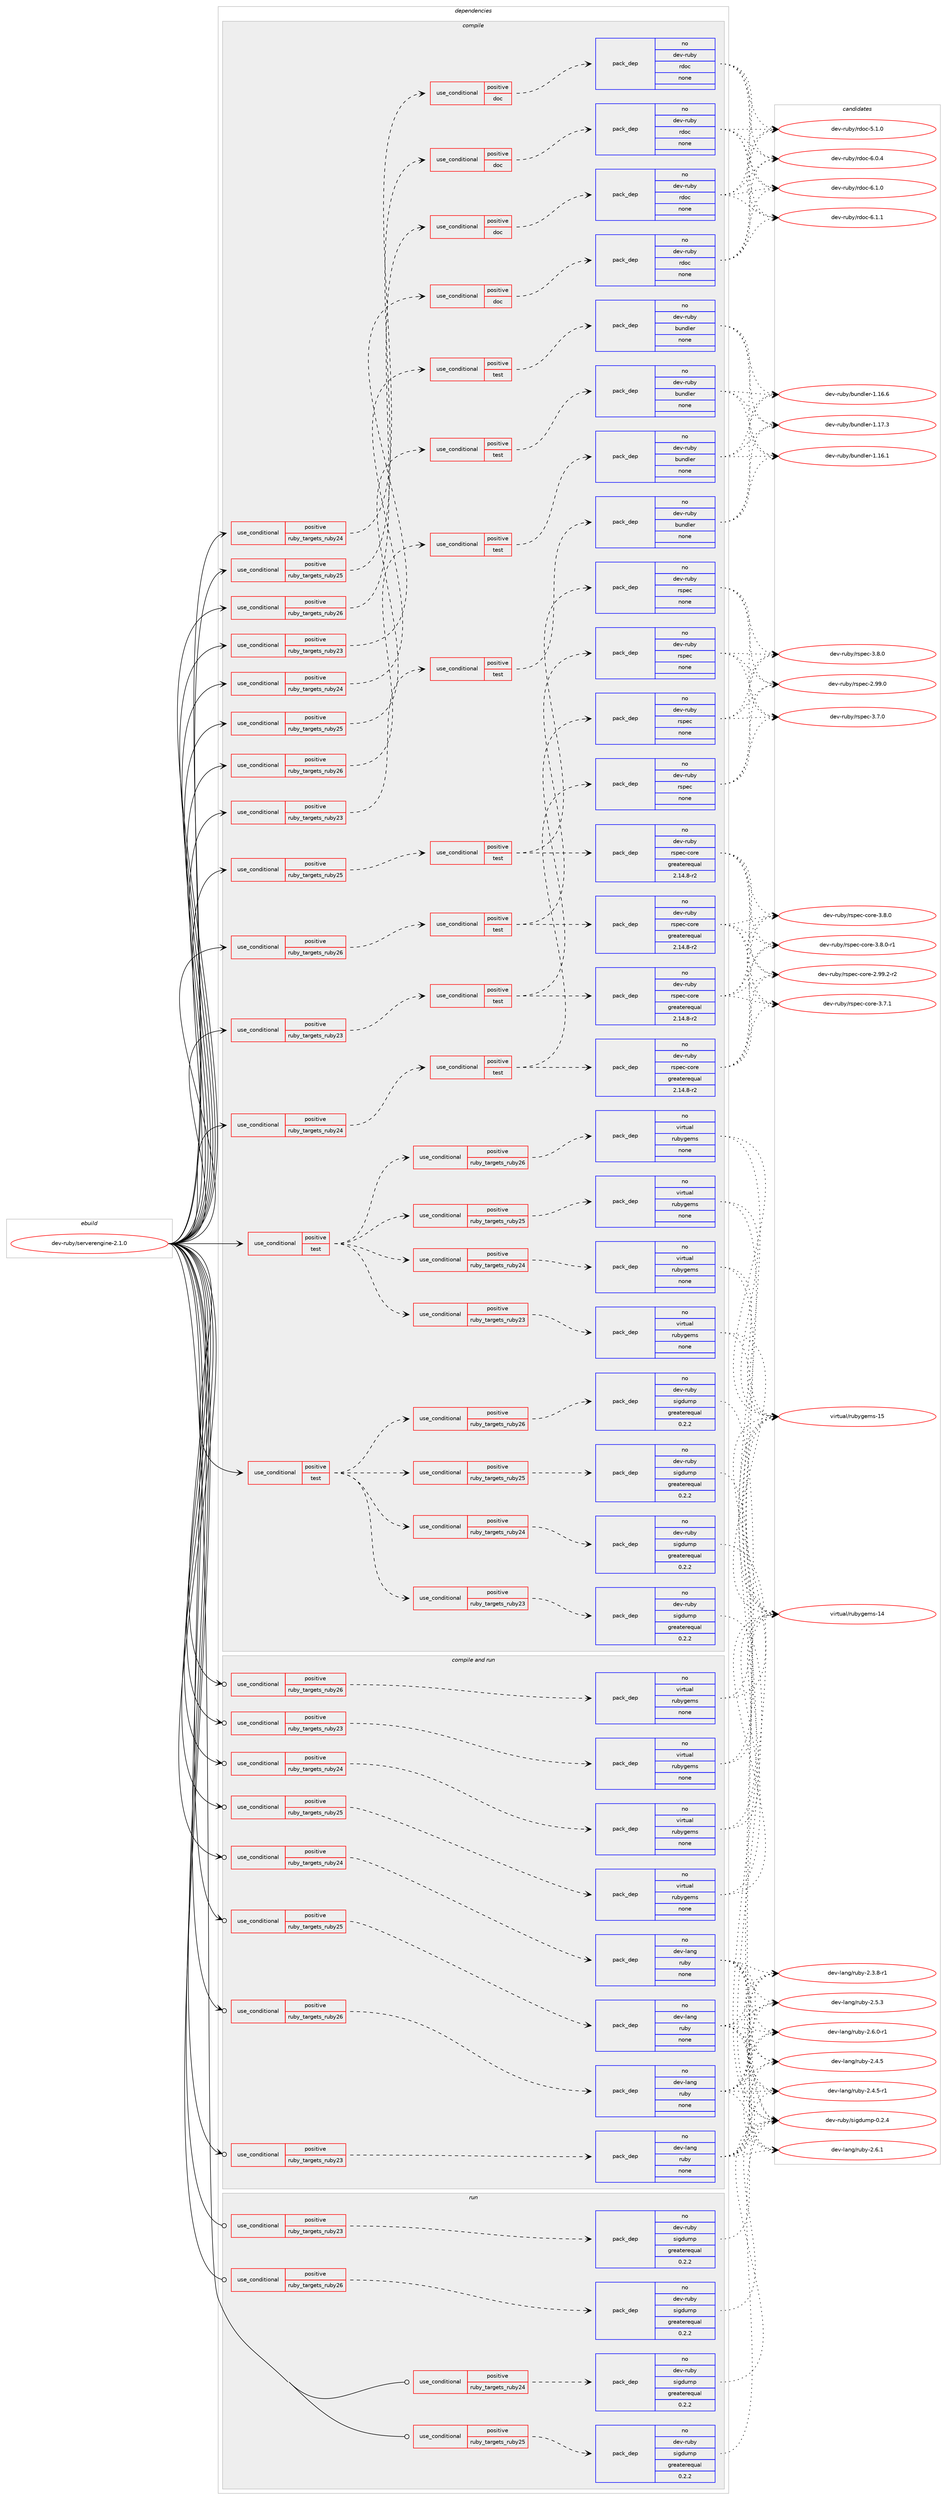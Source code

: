 digraph prolog {

# *************
# Graph options
# *************

newrank=true;
concentrate=true;
compound=true;
graph [rankdir=LR,fontname=Helvetica,fontsize=10,ranksep=1.5];#, ranksep=2.5, nodesep=0.2];
edge  [arrowhead=vee];
node  [fontname=Helvetica,fontsize=10];

# **********
# The ebuild
# **********

subgraph cluster_leftcol {
color=gray;
rank=same;
label=<<i>ebuild</i>>;
id [label="dev-ruby/serverengine-2.1.0", color=red, width=4, href="../dev-ruby/serverengine-2.1.0.svg"];
}

# ****************
# The dependencies
# ****************

subgraph cluster_midcol {
color=gray;
label=<<i>dependencies</i>>;
subgraph cluster_compile {
fillcolor="#eeeeee";
style=filled;
label=<<i>compile</i>>;
subgraph cond417701 {
dependency1528494 [label=<<TABLE BORDER="0" CELLBORDER="1" CELLSPACING="0" CELLPADDING="4"><TR><TD ROWSPAN="3" CELLPADDING="10">use_conditional</TD></TR><TR><TD>positive</TD></TR><TR><TD>ruby_targets_ruby23</TD></TR></TABLE>>, shape=none, color=red];
subgraph cond417702 {
dependency1528495 [label=<<TABLE BORDER="0" CELLBORDER="1" CELLSPACING="0" CELLPADDING="4"><TR><TD ROWSPAN="3" CELLPADDING="10">use_conditional</TD></TR><TR><TD>positive</TD></TR><TR><TD>doc</TD></TR></TABLE>>, shape=none, color=red];
subgraph pack1087287 {
dependency1528496 [label=<<TABLE BORDER="0" CELLBORDER="1" CELLSPACING="0" CELLPADDING="4" WIDTH="220"><TR><TD ROWSPAN="6" CELLPADDING="30">pack_dep</TD></TR><TR><TD WIDTH="110">no</TD></TR><TR><TD>dev-ruby</TD></TR><TR><TD>rdoc</TD></TR><TR><TD>none</TD></TR><TR><TD></TD></TR></TABLE>>, shape=none, color=blue];
}
dependency1528495:e -> dependency1528496:w [weight=20,style="dashed",arrowhead="vee"];
}
dependency1528494:e -> dependency1528495:w [weight=20,style="dashed",arrowhead="vee"];
}
id:e -> dependency1528494:w [weight=20,style="solid",arrowhead="vee"];
subgraph cond417703 {
dependency1528497 [label=<<TABLE BORDER="0" CELLBORDER="1" CELLSPACING="0" CELLPADDING="4"><TR><TD ROWSPAN="3" CELLPADDING="10">use_conditional</TD></TR><TR><TD>positive</TD></TR><TR><TD>ruby_targets_ruby23</TD></TR></TABLE>>, shape=none, color=red];
subgraph cond417704 {
dependency1528498 [label=<<TABLE BORDER="0" CELLBORDER="1" CELLSPACING="0" CELLPADDING="4"><TR><TD ROWSPAN="3" CELLPADDING="10">use_conditional</TD></TR><TR><TD>positive</TD></TR><TR><TD>test</TD></TR></TABLE>>, shape=none, color=red];
subgraph pack1087288 {
dependency1528499 [label=<<TABLE BORDER="0" CELLBORDER="1" CELLSPACING="0" CELLPADDING="4" WIDTH="220"><TR><TD ROWSPAN="6" CELLPADDING="30">pack_dep</TD></TR><TR><TD WIDTH="110">no</TD></TR><TR><TD>dev-ruby</TD></TR><TR><TD>bundler</TD></TR><TR><TD>none</TD></TR><TR><TD></TD></TR></TABLE>>, shape=none, color=blue];
}
dependency1528498:e -> dependency1528499:w [weight=20,style="dashed",arrowhead="vee"];
}
dependency1528497:e -> dependency1528498:w [weight=20,style="dashed",arrowhead="vee"];
}
id:e -> dependency1528497:w [weight=20,style="solid",arrowhead="vee"];
subgraph cond417705 {
dependency1528500 [label=<<TABLE BORDER="0" CELLBORDER="1" CELLSPACING="0" CELLPADDING="4"><TR><TD ROWSPAN="3" CELLPADDING="10">use_conditional</TD></TR><TR><TD>positive</TD></TR><TR><TD>ruby_targets_ruby23</TD></TR></TABLE>>, shape=none, color=red];
subgraph cond417706 {
dependency1528501 [label=<<TABLE BORDER="0" CELLBORDER="1" CELLSPACING="0" CELLPADDING="4"><TR><TD ROWSPAN="3" CELLPADDING="10">use_conditional</TD></TR><TR><TD>positive</TD></TR><TR><TD>test</TD></TR></TABLE>>, shape=none, color=red];
subgraph pack1087289 {
dependency1528502 [label=<<TABLE BORDER="0" CELLBORDER="1" CELLSPACING="0" CELLPADDING="4" WIDTH="220"><TR><TD ROWSPAN="6" CELLPADDING="30">pack_dep</TD></TR><TR><TD WIDTH="110">no</TD></TR><TR><TD>dev-ruby</TD></TR><TR><TD>rspec</TD></TR><TR><TD>none</TD></TR><TR><TD></TD></TR></TABLE>>, shape=none, color=blue];
}
dependency1528501:e -> dependency1528502:w [weight=20,style="dashed",arrowhead="vee"];
subgraph pack1087290 {
dependency1528503 [label=<<TABLE BORDER="0" CELLBORDER="1" CELLSPACING="0" CELLPADDING="4" WIDTH="220"><TR><TD ROWSPAN="6" CELLPADDING="30">pack_dep</TD></TR><TR><TD WIDTH="110">no</TD></TR><TR><TD>dev-ruby</TD></TR><TR><TD>rspec-core</TD></TR><TR><TD>greaterequal</TD></TR><TR><TD>2.14.8-r2</TD></TR></TABLE>>, shape=none, color=blue];
}
dependency1528501:e -> dependency1528503:w [weight=20,style="dashed",arrowhead="vee"];
}
dependency1528500:e -> dependency1528501:w [weight=20,style="dashed",arrowhead="vee"];
}
id:e -> dependency1528500:w [weight=20,style="solid",arrowhead="vee"];
subgraph cond417707 {
dependency1528504 [label=<<TABLE BORDER="0" CELLBORDER="1" CELLSPACING="0" CELLPADDING="4"><TR><TD ROWSPAN="3" CELLPADDING="10">use_conditional</TD></TR><TR><TD>positive</TD></TR><TR><TD>ruby_targets_ruby24</TD></TR></TABLE>>, shape=none, color=red];
subgraph cond417708 {
dependency1528505 [label=<<TABLE BORDER="0" CELLBORDER="1" CELLSPACING="0" CELLPADDING="4"><TR><TD ROWSPAN="3" CELLPADDING="10">use_conditional</TD></TR><TR><TD>positive</TD></TR><TR><TD>doc</TD></TR></TABLE>>, shape=none, color=red];
subgraph pack1087291 {
dependency1528506 [label=<<TABLE BORDER="0" CELLBORDER="1" CELLSPACING="0" CELLPADDING="4" WIDTH="220"><TR><TD ROWSPAN="6" CELLPADDING="30">pack_dep</TD></TR><TR><TD WIDTH="110">no</TD></TR><TR><TD>dev-ruby</TD></TR><TR><TD>rdoc</TD></TR><TR><TD>none</TD></TR><TR><TD></TD></TR></TABLE>>, shape=none, color=blue];
}
dependency1528505:e -> dependency1528506:w [weight=20,style="dashed",arrowhead="vee"];
}
dependency1528504:e -> dependency1528505:w [weight=20,style="dashed",arrowhead="vee"];
}
id:e -> dependency1528504:w [weight=20,style="solid",arrowhead="vee"];
subgraph cond417709 {
dependency1528507 [label=<<TABLE BORDER="0" CELLBORDER="1" CELLSPACING="0" CELLPADDING="4"><TR><TD ROWSPAN="3" CELLPADDING="10">use_conditional</TD></TR><TR><TD>positive</TD></TR><TR><TD>ruby_targets_ruby24</TD></TR></TABLE>>, shape=none, color=red];
subgraph cond417710 {
dependency1528508 [label=<<TABLE BORDER="0" CELLBORDER="1" CELLSPACING="0" CELLPADDING="4"><TR><TD ROWSPAN="3" CELLPADDING="10">use_conditional</TD></TR><TR><TD>positive</TD></TR><TR><TD>test</TD></TR></TABLE>>, shape=none, color=red];
subgraph pack1087292 {
dependency1528509 [label=<<TABLE BORDER="0" CELLBORDER="1" CELLSPACING="0" CELLPADDING="4" WIDTH="220"><TR><TD ROWSPAN="6" CELLPADDING="30">pack_dep</TD></TR><TR><TD WIDTH="110">no</TD></TR><TR><TD>dev-ruby</TD></TR><TR><TD>bundler</TD></TR><TR><TD>none</TD></TR><TR><TD></TD></TR></TABLE>>, shape=none, color=blue];
}
dependency1528508:e -> dependency1528509:w [weight=20,style="dashed",arrowhead="vee"];
}
dependency1528507:e -> dependency1528508:w [weight=20,style="dashed",arrowhead="vee"];
}
id:e -> dependency1528507:w [weight=20,style="solid",arrowhead="vee"];
subgraph cond417711 {
dependency1528510 [label=<<TABLE BORDER="0" CELLBORDER="1" CELLSPACING="0" CELLPADDING="4"><TR><TD ROWSPAN="3" CELLPADDING="10">use_conditional</TD></TR><TR><TD>positive</TD></TR><TR><TD>ruby_targets_ruby24</TD></TR></TABLE>>, shape=none, color=red];
subgraph cond417712 {
dependency1528511 [label=<<TABLE BORDER="0" CELLBORDER="1" CELLSPACING="0" CELLPADDING="4"><TR><TD ROWSPAN="3" CELLPADDING="10">use_conditional</TD></TR><TR><TD>positive</TD></TR><TR><TD>test</TD></TR></TABLE>>, shape=none, color=red];
subgraph pack1087293 {
dependency1528512 [label=<<TABLE BORDER="0" CELLBORDER="1" CELLSPACING="0" CELLPADDING="4" WIDTH="220"><TR><TD ROWSPAN="6" CELLPADDING="30">pack_dep</TD></TR><TR><TD WIDTH="110">no</TD></TR><TR><TD>dev-ruby</TD></TR><TR><TD>rspec</TD></TR><TR><TD>none</TD></TR><TR><TD></TD></TR></TABLE>>, shape=none, color=blue];
}
dependency1528511:e -> dependency1528512:w [weight=20,style="dashed",arrowhead="vee"];
subgraph pack1087294 {
dependency1528513 [label=<<TABLE BORDER="0" CELLBORDER="1" CELLSPACING="0" CELLPADDING="4" WIDTH="220"><TR><TD ROWSPAN="6" CELLPADDING="30">pack_dep</TD></TR><TR><TD WIDTH="110">no</TD></TR><TR><TD>dev-ruby</TD></TR><TR><TD>rspec-core</TD></TR><TR><TD>greaterequal</TD></TR><TR><TD>2.14.8-r2</TD></TR></TABLE>>, shape=none, color=blue];
}
dependency1528511:e -> dependency1528513:w [weight=20,style="dashed",arrowhead="vee"];
}
dependency1528510:e -> dependency1528511:w [weight=20,style="dashed",arrowhead="vee"];
}
id:e -> dependency1528510:w [weight=20,style="solid",arrowhead="vee"];
subgraph cond417713 {
dependency1528514 [label=<<TABLE BORDER="0" CELLBORDER="1" CELLSPACING="0" CELLPADDING="4"><TR><TD ROWSPAN="3" CELLPADDING="10">use_conditional</TD></TR><TR><TD>positive</TD></TR><TR><TD>ruby_targets_ruby25</TD></TR></TABLE>>, shape=none, color=red];
subgraph cond417714 {
dependency1528515 [label=<<TABLE BORDER="0" CELLBORDER="1" CELLSPACING="0" CELLPADDING="4"><TR><TD ROWSPAN="3" CELLPADDING="10">use_conditional</TD></TR><TR><TD>positive</TD></TR><TR><TD>doc</TD></TR></TABLE>>, shape=none, color=red];
subgraph pack1087295 {
dependency1528516 [label=<<TABLE BORDER="0" CELLBORDER="1" CELLSPACING="0" CELLPADDING="4" WIDTH="220"><TR><TD ROWSPAN="6" CELLPADDING="30">pack_dep</TD></TR><TR><TD WIDTH="110">no</TD></TR><TR><TD>dev-ruby</TD></TR><TR><TD>rdoc</TD></TR><TR><TD>none</TD></TR><TR><TD></TD></TR></TABLE>>, shape=none, color=blue];
}
dependency1528515:e -> dependency1528516:w [weight=20,style="dashed",arrowhead="vee"];
}
dependency1528514:e -> dependency1528515:w [weight=20,style="dashed",arrowhead="vee"];
}
id:e -> dependency1528514:w [weight=20,style="solid",arrowhead="vee"];
subgraph cond417715 {
dependency1528517 [label=<<TABLE BORDER="0" CELLBORDER="1" CELLSPACING="0" CELLPADDING="4"><TR><TD ROWSPAN="3" CELLPADDING="10">use_conditional</TD></TR><TR><TD>positive</TD></TR><TR><TD>ruby_targets_ruby25</TD></TR></TABLE>>, shape=none, color=red];
subgraph cond417716 {
dependency1528518 [label=<<TABLE BORDER="0" CELLBORDER="1" CELLSPACING="0" CELLPADDING="4"><TR><TD ROWSPAN="3" CELLPADDING="10">use_conditional</TD></TR><TR><TD>positive</TD></TR><TR><TD>test</TD></TR></TABLE>>, shape=none, color=red];
subgraph pack1087296 {
dependency1528519 [label=<<TABLE BORDER="0" CELLBORDER="1" CELLSPACING="0" CELLPADDING="4" WIDTH="220"><TR><TD ROWSPAN="6" CELLPADDING="30">pack_dep</TD></TR><TR><TD WIDTH="110">no</TD></TR><TR><TD>dev-ruby</TD></TR><TR><TD>bundler</TD></TR><TR><TD>none</TD></TR><TR><TD></TD></TR></TABLE>>, shape=none, color=blue];
}
dependency1528518:e -> dependency1528519:w [weight=20,style="dashed",arrowhead="vee"];
}
dependency1528517:e -> dependency1528518:w [weight=20,style="dashed",arrowhead="vee"];
}
id:e -> dependency1528517:w [weight=20,style="solid",arrowhead="vee"];
subgraph cond417717 {
dependency1528520 [label=<<TABLE BORDER="0" CELLBORDER="1" CELLSPACING="0" CELLPADDING="4"><TR><TD ROWSPAN="3" CELLPADDING="10">use_conditional</TD></TR><TR><TD>positive</TD></TR><TR><TD>ruby_targets_ruby25</TD></TR></TABLE>>, shape=none, color=red];
subgraph cond417718 {
dependency1528521 [label=<<TABLE BORDER="0" CELLBORDER="1" CELLSPACING="0" CELLPADDING="4"><TR><TD ROWSPAN="3" CELLPADDING="10">use_conditional</TD></TR><TR><TD>positive</TD></TR><TR><TD>test</TD></TR></TABLE>>, shape=none, color=red];
subgraph pack1087297 {
dependency1528522 [label=<<TABLE BORDER="0" CELLBORDER="1" CELLSPACING="0" CELLPADDING="4" WIDTH="220"><TR><TD ROWSPAN="6" CELLPADDING="30">pack_dep</TD></TR><TR><TD WIDTH="110">no</TD></TR><TR><TD>dev-ruby</TD></TR><TR><TD>rspec</TD></TR><TR><TD>none</TD></TR><TR><TD></TD></TR></TABLE>>, shape=none, color=blue];
}
dependency1528521:e -> dependency1528522:w [weight=20,style="dashed",arrowhead="vee"];
subgraph pack1087298 {
dependency1528523 [label=<<TABLE BORDER="0" CELLBORDER="1" CELLSPACING="0" CELLPADDING="4" WIDTH="220"><TR><TD ROWSPAN="6" CELLPADDING="30">pack_dep</TD></TR><TR><TD WIDTH="110">no</TD></TR><TR><TD>dev-ruby</TD></TR><TR><TD>rspec-core</TD></TR><TR><TD>greaterequal</TD></TR><TR><TD>2.14.8-r2</TD></TR></TABLE>>, shape=none, color=blue];
}
dependency1528521:e -> dependency1528523:w [weight=20,style="dashed",arrowhead="vee"];
}
dependency1528520:e -> dependency1528521:w [weight=20,style="dashed",arrowhead="vee"];
}
id:e -> dependency1528520:w [weight=20,style="solid",arrowhead="vee"];
subgraph cond417719 {
dependency1528524 [label=<<TABLE BORDER="0" CELLBORDER="1" CELLSPACING="0" CELLPADDING="4"><TR><TD ROWSPAN="3" CELLPADDING="10">use_conditional</TD></TR><TR><TD>positive</TD></TR><TR><TD>ruby_targets_ruby26</TD></TR></TABLE>>, shape=none, color=red];
subgraph cond417720 {
dependency1528525 [label=<<TABLE BORDER="0" CELLBORDER="1" CELLSPACING="0" CELLPADDING="4"><TR><TD ROWSPAN="3" CELLPADDING="10">use_conditional</TD></TR><TR><TD>positive</TD></TR><TR><TD>doc</TD></TR></TABLE>>, shape=none, color=red];
subgraph pack1087299 {
dependency1528526 [label=<<TABLE BORDER="0" CELLBORDER="1" CELLSPACING="0" CELLPADDING="4" WIDTH="220"><TR><TD ROWSPAN="6" CELLPADDING="30">pack_dep</TD></TR><TR><TD WIDTH="110">no</TD></TR><TR><TD>dev-ruby</TD></TR><TR><TD>rdoc</TD></TR><TR><TD>none</TD></TR><TR><TD></TD></TR></TABLE>>, shape=none, color=blue];
}
dependency1528525:e -> dependency1528526:w [weight=20,style="dashed",arrowhead="vee"];
}
dependency1528524:e -> dependency1528525:w [weight=20,style="dashed",arrowhead="vee"];
}
id:e -> dependency1528524:w [weight=20,style="solid",arrowhead="vee"];
subgraph cond417721 {
dependency1528527 [label=<<TABLE BORDER="0" CELLBORDER="1" CELLSPACING="0" CELLPADDING="4"><TR><TD ROWSPAN="3" CELLPADDING="10">use_conditional</TD></TR><TR><TD>positive</TD></TR><TR><TD>ruby_targets_ruby26</TD></TR></TABLE>>, shape=none, color=red];
subgraph cond417722 {
dependency1528528 [label=<<TABLE BORDER="0" CELLBORDER="1" CELLSPACING="0" CELLPADDING="4"><TR><TD ROWSPAN="3" CELLPADDING="10">use_conditional</TD></TR><TR><TD>positive</TD></TR><TR><TD>test</TD></TR></TABLE>>, shape=none, color=red];
subgraph pack1087300 {
dependency1528529 [label=<<TABLE BORDER="0" CELLBORDER="1" CELLSPACING="0" CELLPADDING="4" WIDTH="220"><TR><TD ROWSPAN="6" CELLPADDING="30">pack_dep</TD></TR><TR><TD WIDTH="110">no</TD></TR><TR><TD>dev-ruby</TD></TR><TR><TD>bundler</TD></TR><TR><TD>none</TD></TR><TR><TD></TD></TR></TABLE>>, shape=none, color=blue];
}
dependency1528528:e -> dependency1528529:w [weight=20,style="dashed",arrowhead="vee"];
}
dependency1528527:e -> dependency1528528:w [weight=20,style="dashed",arrowhead="vee"];
}
id:e -> dependency1528527:w [weight=20,style="solid",arrowhead="vee"];
subgraph cond417723 {
dependency1528530 [label=<<TABLE BORDER="0" CELLBORDER="1" CELLSPACING="0" CELLPADDING="4"><TR><TD ROWSPAN="3" CELLPADDING="10">use_conditional</TD></TR><TR><TD>positive</TD></TR><TR><TD>ruby_targets_ruby26</TD></TR></TABLE>>, shape=none, color=red];
subgraph cond417724 {
dependency1528531 [label=<<TABLE BORDER="0" CELLBORDER="1" CELLSPACING="0" CELLPADDING="4"><TR><TD ROWSPAN="3" CELLPADDING="10">use_conditional</TD></TR><TR><TD>positive</TD></TR><TR><TD>test</TD></TR></TABLE>>, shape=none, color=red];
subgraph pack1087301 {
dependency1528532 [label=<<TABLE BORDER="0" CELLBORDER="1" CELLSPACING="0" CELLPADDING="4" WIDTH="220"><TR><TD ROWSPAN="6" CELLPADDING="30">pack_dep</TD></TR><TR><TD WIDTH="110">no</TD></TR><TR><TD>dev-ruby</TD></TR><TR><TD>rspec</TD></TR><TR><TD>none</TD></TR><TR><TD></TD></TR></TABLE>>, shape=none, color=blue];
}
dependency1528531:e -> dependency1528532:w [weight=20,style="dashed",arrowhead="vee"];
subgraph pack1087302 {
dependency1528533 [label=<<TABLE BORDER="0" CELLBORDER="1" CELLSPACING="0" CELLPADDING="4" WIDTH="220"><TR><TD ROWSPAN="6" CELLPADDING="30">pack_dep</TD></TR><TR><TD WIDTH="110">no</TD></TR><TR><TD>dev-ruby</TD></TR><TR><TD>rspec-core</TD></TR><TR><TD>greaterequal</TD></TR><TR><TD>2.14.8-r2</TD></TR></TABLE>>, shape=none, color=blue];
}
dependency1528531:e -> dependency1528533:w [weight=20,style="dashed",arrowhead="vee"];
}
dependency1528530:e -> dependency1528531:w [weight=20,style="dashed",arrowhead="vee"];
}
id:e -> dependency1528530:w [weight=20,style="solid",arrowhead="vee"];
subgraph cond417725 {
dependency1528534 [label=<<TABLE BORDER="0" CELLBORDER="1" CELLSPACING="0" CELLPADDING="4"><TR><TD ROWSPAN="3" CELLPADDING="10">use_conditional</TD></TR><TR><TD>positive</TD></TR><TR><TD>test</TD></TR></TABLE>>, shape=none, color=red];
subgraph cond417726 {
dependency1528535 [label=<<TABLE BORDER="0" CELLBORDER="1" CELLSPACING="0" CELLPADDING="4"><TR><TD ROWSPAN="3" CELLPADDING="10">use_conditional</TD></TR><TR><TD>positive</TD></TR><TR><TD>ruby_targets_ruby23</TD></TR></TABLE>>, shape=none, color=red];
subgraph pack1087303 {
dependency1528536 [label=<<TABLE BORDER="0" CELLBORDER="1" CELLSPACING="0" CELLPADDING="4" WIDTH="220"><TR><TD ROWSPAN="6" CELLPADDING="30">pack_dep</TD></TR><TR><TD WIDTH="110">no</TD></TR><TR><TD>dev-ruby</TD></TR><TR><TD>sigdump</TD></TR><TR><TD>greaterequal</TD></TR><TR><TD>0.2.2</TD></TR></TABLE>>, shape=none, color=blue];
}
dependency1528535:e -> dependency1528536:w [weight=20,style="dashed",arrowhead="vee"];
}
dependency1528534:e -> dependency1528535:w [weight=20,style="dashed",arrowhead="vee"];
subgraph cond417727 {
dependency1528537 [label=<<TABLE BORDER="0" CELLBORDER="1" CELLSPACING="0" CELLPADDING="4"><TR><TD ROWSPAN="3" CELLPADDING="10">use_conditional</TD></TR><TR><TD>positive</TD></TR><TR><TD>ruby_targets_ruby24</TD></TR></TABLE>>, shape=none, color=red];
subgraph pack1087304 {
dependency1528538 [label=<<TABLE BORDER="0" CELLBORDER="1" CELLSPACING="0" CELLPADDING="4" WIDTH="220"><TR><TD ROWSPAN="6" CELLPADDING="30">pack_dep</TD></TR><TR><TD WIDTH="110">no</TD></TR><TR><TD>dev-ruby</TD></TR><TR><TD>sigdump</TD></TR><TR><TD>greaterequal</TD></TR><TR><TD>0.2.2</TD></TR></TABLE>>, shape=none, color=blue];
}
dependency1528537:e -> dependency1528538:w [weight=20,style="dashed",arrowhead="vee"];
}
dependency1528534:e -> dependency1528537:w [weight=20,style="dashed",arrowhead="vee"];
subgraph cond417728 {
dependency1528539 [label=<<TABLE BORDER="0" CELLBORDER="1" CELLSPACING="0" CELLPADDING="4"><TR><TD ROWSPAN="3" CELLPADDING="10">use_conditional</TD></TR><TR><TD>positive</TD></TR><TR><TD>ruby_targets_ruby25</TD></TR></TABLE>>, shape=none, color=red];
subgraph pack1087305 {
dependency1528540 [label=<<TABLE BORDER="0" CELLBORDER="1" CELLSPACING="0" CELLPADDING="4" WIDTH="220"><TR><TD ROWSPAN="6" CELLPADDING="30">pack_dep</TD></TR><TR><TD WIDTH="110">no</TD></TR><TR><TD>dev-ruby</TD></TR><TR><TD>sigdump</TD></TR><TR><TD>greaterequal</TD></TR><TR><TD>0.2.2</TD></TR></TABLE>>, shape=none, color=blue];
}
dependency1528539:e -> dependency1528540:w [weight=20,style="dashed",arrowhead="vee"];
}
dependency1528534:e -> dependency1528539:w [weight=20,style="dashed",arrowhead="vee"];
subgraph cond417729 {
dependency1528541 [label=<<TABLE BORDER="0" CELLBORDER="1" CELLSPACING="0" CELLPADDING="4"><TR><TD ROWSPAN="3" CELLPADDING="10">use_conditional</TD></TR><TR><TD>positive</TD></TR><TR><TD>ruby_targets_ruby26</TD></TR></TABLE>>, shape=none, color=red];
subgraph pack1087306 {
dependency1528542 [label=<<TABLE BORDER="0" CELLBORDER="1" CELLSPACING="0" CELLPADDING="4" WIDTH="220"><TR><TD ROWSPAN="6" CELLPADDING="30">pack_dep</TD></TR><TR><TD WIDTH="110">no</TD></TR><TR><TD>dev-ruby</TD></TR><TR><TD>sigdump</TD></TR><TR><TD>greaterequal</TD></TR><TR><TD>0.2.2</TD></TR></TABLE>>, shape=none, color=blue];
}
dependency1528541:e -> dependency1528542:w [weight=20,style="dashed",arrowhead="vee"];
}
dependency1528534:e -> dependency1528541:w [weight=20,style="dashed",arrowhead="vee"];
}
id:e -> dependency1528534:w [weight=20,style="solid",arrowhead="vee"];
subgraph cond417730 {
dependency1528543 [label=<<TABLE BORDER="0" CELLBORDER="1" CELLSPACING="0" CELLPADDING="4"><TR><TD ROWSPAN="3" CELLPADDING="10">use_conditional</TD></TR><TR><TD>positive</TD></TR><TR><TD>test</TD></TR></TABLE>>, shape=none, color=red];
subgraph cond417731 {
dependency1528544 [label=<<TABLE BORDER="0" CELLBORDER="1" CELLSPACING="0" CELLPADDING="4"><TR><TD ROWSPAN="3" CELLPADDING="10">use_conditional</TD></TR><TR><TD>positive</TD></TR><TR><TD>ruby_targets_ruby23</TD></TR></TABLE>>, shape=none, color=red];
subgraph pack1087307 {
dependency1528545 [label=<<TABLE BORDER="0" CELLBORDER="1" CELLSPACING="0" CELLPADDING="4" WIDTH="220"><TR><TD ROWSPAN="6" CELLPADDING="30">pack_dep</TD></TR><TR><TD WIDTH="110">no</TD></TR><TR><TD>virtual</TD></TR><TR><TD>rubygems</TD></TR><TR><TD>none</TD></TR><TR><TD></TD></TR></TABLE>>, shape=none, color=blue];
}
dependency1528544:e -> dependency1528545:w [weight=20,style="dashed",arrowhead="vee"];
}
dependency1528543:e -> dependency1528544:w [weight=20,style="dashed",arrowhead="vee"];
subgraph cond417732 {
dependency1528546 [label=<<TABLE BORDER="0" CELLBORDER="1" CELLSPACING="0" CELLPADDING="4"><TR><TD ROWSPAN="3" CELLPADDING="10">use_conditional</TD></TR><TR><TD>positive</TD></TR><TR><TD>ruby_targets_ruby24</TD></TR></TABLE>>, shape=none, color=red];
subgraph pack1087308 {
dependency1528547 [label=<<TABLE BORDER="0" CELLBORDER="1" CELLSPACING="0" CELLPADDING="4" WIDTH="220"><TR><TD ROWSPAN="6" CELLPADDING="30">pack_dep</TD></TR><TR><TD WIDTH="110">no</TD></TR><TR><TD>virtual</TD></TR><TR><TD>rubygems</TD></TR><TR><TD>none</TD></TR><TR><TD></TD></TR></TABLE>>, shape=none, color=blue];
}
dependency1528546:e -> dependency1528547:w [weight=20,style="dashed",arrowhead="vee"];
}
dependency1528543:e -> dependency1528546:w [weight=20,style="dashed",arrowhead="vee"];
subgraph cond417733 {
dependency1528548 [label=<<TABLE BORDER="0" CELLBORDER="1" CELLSPACING="0" CELLPADDING="4"><TR><TD ROWSPAN="3" CELLPADDING="10">use_conditional</TD></TR><TR><TD>positive</TD></TR><TR><TD>ruby_targets_ruby25</TD></TR></TABLE>>, shape=none, color=red];
subgraph pack1087309 {
dependency1528549 [label=<<TABLE BORDER="0" CELLBORDER="1" CELLSPACING="0" CELLPADDING="4" WIDTH="220"><TR><TD ROWSPAN="6" CELLPADDING="30">pack_dep</TD></TR><TR><TD WIDTH="110">no</TD></TR><TR><TD>virtual</TD></TR><TR><TD>rubygems</TD></TR><TR><TD>none</TD></TR><TR><TD></TD></TR></TABLE>>, shape=none, color=blue];
}
dependency1528548:e -> dependency1528549:w [weight=20,style="dashed",arrowhead="vee"];
}
dependency1528543:e -> dependency1528548:w [weight=20,style="dashed",arrowhead="vee"];
subgraph cond417734 {
dependency1528550 [label=<<TABLE BORDER="0" CELLBORDER="1" CELLSPACING="0" CELLPADDING="4"><TR><TD ROWSPAN="3" CELLPADDING="10">use_conditional</TD></TR><TR><TD>positive</TD></TR><TR><TD>ruby_targets_ruby26</TD></TR></TABLE>>, shape=none, color=red];
subgraph pack1087310 {
dependency1528551 [label=<<TABLE BORDER="0" CELLBORDER="1" CELLSPACING="0" CELLPADDING="4" WIDTH="220"><TR><TD ROWSPAN="6" CELLPADDING="30">pack_dep</TD></TR><TR><TD WIDTH="110">no</TD></TR><TR><TD>virtual</TD></TR><TR><TD>rubygems</TD></TR><TR><TD>none</TD></TR><TR><TD></TD></TR></TABLE>>, shape=none, color=blue];
}
dependency1528550:e -> dependency1528551:w [weight=20,style="dashed",arrowhead="vee"];
}
dependency1528543:e -> dependency1528550:w [weight=20,style="dashed",arrowhead="vee"];
}
id:e -> dependency1528543:w [weight=20,style="solid",arrowhead="vee"];
}
subgraph cluster_compileandrun {
fillcolor="#eeeeee";
style=filled;
label=<<i>compile and run</i>>;
subgraph cond417735 {
dependency1528552 [label=<<TABLE BORDER="0" CELLBORDER="1" CELLSPACING="0" CELLPADDING="4"><TR><TD ROWSPAN="3" CELLPADDING="10">use_conditional</TD></TR><TR><TD>positive</TD></TR><TR><TD>ruby_targets_ruby23</TD></TR></TABLE>>, shape=none, color=red];
subgraph pack1087311 {
dependency1528553 [label=<<TABLE BORDER="0" CELLBORDER="1" CELLSPACING="0" CELLPADDING="4" WIDTH="220"><TR><TD ROWSPAN="6" CELLPADDING="30">pack_dep</TD></TR><TR><TD WIDTH="110">no</TD></TR><TR><TD>dev-lang</TD></TR><TR><TD>ruby</TD></TR><TR><TD>none</TD></TR><TR><TD></TD></TR></TABLE>>, shape=none, color=blue];
}
dependency1528552:e -> dependency1528553:w [weight=20,style="dashed",arrowhead="vee"];
}
id:e -> dependency1528552:w [weight=20,style="solid",arrowhead="odotvee"];
subgraph cond417736 {
dependency1528554 [label=<<TABLE BORDER="0" CELLBORDER="1" CELLSPACING="0" CELLPADDING="4"><TR><TD ROWSPAN="3" CELLPADDING="10">use_conditional</TD></TR><TR><TD>positive</TD></TR><TR><TD>ruby_targets_ruby23</TD></TR></TABLE>>, shape=none, color=red];
subgraph pack1087312 {
dependency1528555 [label=<<TABLE BORDER="0" CELLBORDER="1" CELLSPACING="0" CELLPADDING="4" WIDTH="220"><TR><TD ROWSPAN="6" CELLPADDING="30">pack_dep</TD></TR><TR><TD WIDTH="110">no</TD></TR><TR><TD>virtual</TD></TR><TR><TD>rubygems</TD></TR><TR><TD>none</TD></TR><TR><TD></TD></TR></TABLE>>, shape=none, color=blue];
}
dependency1528554:e -> dependency1528555:w [weight=20,style="dashed",arrowhead="vee"];
}
id:e -> dependency1528554:w [weight=20,style="solid",arrowhead="odotvee"];
subgraph cond417737 {
dependency1528556 [label=<<TABLE BORDER="0" CELLBORDER="1" CELLSPACING="0" CELLPADDING="4"><TR><TD ROWSPAN="3" CELLPADDING="10">use_conditional</TD></TR><TR><TD>positive</TD></TR><TR><TD>ruby_targets_ruby24</TD></TR></TABLE>>, shape=none, color=red];
subgraph pack1087313 {
dependency1528557 [label=<<TABLE BORDER="0" CELLBORDER="1" CELLSPACING="0" CELLPADDING="4" WIDTH="220"><TR><TD ROWSPAN="6" CELLPADDING="30">pack_dep</TD></TR><TR><TD WIDTH="110">no</TD></TR><TR><TD>dev-lang</TD></TR><TR><TD>ruby</TD></TR><TR><TD>none</TD></TR><TR><TD></TD></TR></TABLE>>, shape=none, color=blue];
}
dependency1528556:e -> dependency1528557:w [weight=20,style="dashed",arrowhead="vee"];
}
id:e -> dependency1528556:w [weight=20,style="solid",arrowhead="odotvee"];
subgraph cond417738 {
dependency1528558 [label=<<TABLE BORDER="0" CELLBORDER="1" CELLSPACING="0" CELLPADDING="4"><TR><TD ROWSPAN="3" CELLPADDING="10">use_conditional</TD></TR><TR><TD>positive</TD></TR><TR><TD>ruby_targets_ruby24</TD></TR></TABLE>>, shape=none, color=red];
subgraph pack1087314 {
dependency1528559 [label=<<TABLE BORDER="0" CELLBORDER="1" CELLSPACING="0" CELLPADDING="4" WIDTH="220"><TR><TD ROWSPAN="6" CELLPADDING="30">pack_dep</TD></TR><TR><TD WIDTH="110">no</TD></TR><TR><TD>virtual</TD></TR><TR><TD>rubygems</TD></TR><TR><TD>none</TD></TR><TR><TD></TD></TR></TABLE>>, shape=none, color=blue];
}
dependency1528558:e -> dependency1528559:w [weight=20,style="dashed",arrowhead="vee"];
}
id:e -> dependency1528558:w [weight=20,style="solid",arrowhead="odotvee"];
subgraph cond417739 {
dependency1528560 [label=<<TABLE BORDER="0" CELLBORDER="1" CELLSPACING="0" CELLPADDING="4"><TR><TD ROWSPAN="3" CELLPADDING="10">use_conditional</TD></TR><TR><TD>positive</TD></TR><TR><TD>ruby_targets_ruby25</TD></TR></TABLE>>, shape=none, color=red];
subgraph pack1087315 {
dependency1528561 [label=<<TABLE BORDER="0" CELLBORDER="1" CELLSPACING="0" CELLPADDING="4" WIDTH="220"><TR><TD ROWSPAN="6" CELLPADDING="30">pack_dep</TD></TR><TR><TD WIDTH="110">no</TD></TR><TR><TD>dev-lang</TD></TR><TR><TD>ruby</TD></TR><TR><TD>none</TD></TR><TR><TD></TD></TR></TABLE>>, shape=none, color=blue];
}
dependency1528560:e -> dependency1528561:w [weight=20,style="dashed",arrowhead="vee"];
}
id:e -> dependency1528560:w [weight=20,style="solid",arrowhead="odotvee"];
subgraph cond417740 {
dependency1528562 [label=<<TABLE BORDER="0" CELLBORDER="1" CELLSPACING="0" CELLPADDING="4"><TR><TD ROWSPAN="3" CELLPADDING="10">use_conditional</TD></TR><TR><TD>positive</TD></TR><TR><TD>ruby_targets_ruby25</TD></TR></TABLE>>, shape=none, color=red];
subgraph pack1087316 {
dependency1528563 [label=<<TABLE BORDER="0" CELLBORDER="1" CELLSPACING="0" CELLPADDING="4" WIDTH="220"><TR><TD ROWSPAN="6" CELLPADDING="30">pack_dep</TD></TR><TR><TD WIDTH="110">no</TD></TR><TR><TD>virtual</TD></TR><TR><TD>rubygems</TD></TR><TR><TD>none</TD></TR><TR><TD></TD></TR></TABLE>>, shape=none, color=blue];
}
dependency1528562:e -> dependency1528563:w [weight=20,style="dashed",arrowhead="vee"];
}
id:e -> dependency1528562:w [weight=20,style="solid",arrowhead="odotvee"];
subgraph cond417741 {
dependency1528564 [label=<<TABLE BORDER="0" CELLBORDER="1" CELLSPACING="0" CELLPADDING="4"><TR><TD ROWSPAN="3" CELLPADDING="10">use_conditional</TD></TR><TR><TD>positive</TD></TR><TR><TD>ruby_targets_ruby26</TD></TR></TABLE>>, shape=none, color=red];
subgraph pack1087317 {
dependency1528565 [label=<<TABLE BORDER="0" CELLBORDER="1" CELLSPACING="0" CELLPADDING="4" WIDTH="220"><TR><TD ROWSPAN="6" CELLPADDING="30">pack_dep</TD></TR><TR><TD WIDTH="110">no</TD></TR><TR><TD>dev-lang</TD></TR><TR><TD>ruby</TD></TR><TR><TD>none</TD></TR><TR><TD></TD></TR></TABLE>>, shape=none, color=blue];
}
dependency1528564:e -> dependency1528565:w [weight=20,style="dashed",arrowhead="vee"];
}
id:e -> dependency1528564:w [weight=20,style="solid",arrowhead="odotvee"];
subgraph cond417742 {
dependency1528566 [label=<<TABLE BORDER="0" CELLBORDER="1" CELLSPACING="0" CELLPADDING="4"><TR><TD ROWSPAN="3" CELLPADDING="10">use_conditional</TD></TR><TR><TD>positive</TD></TR><TR><TD>ruby_targets_ruby26</TD></TR></TABLE>>, shape=none, color=red];
subgraph pack1087318 {
dependency1528567 [label=<<TABLE BORDER="0" CELLBORDER="1" CELLSPACING="0" CELLPADDING="4" WIDTH="220"><TR><TD ROWSPAN="6" CELLPADDING="30">pack_dep</TD></TR><TR><TD WIDTH="110">no</TD></TR><TR><TD>virtual</TD></TR><TR><TD>rubygems</TD></TR><TR><TD>none</TD></TR><TR><TD></TD></TR></TABLE>>, shape=none, color=blue];
}
dependency1528566:e -> dependency1528567:w [weight=20,style="dashed",arrowhead="vee"];
}
id:e -> dependency1528566:w [weight=20,style="solid",arrowhead="odotvee"];
}
subgraph cluster_run {
fillcolor="#eeeeee";
style=filled;
label=<<i>run</i>>;
subgraph cond417743 {
dependency1528568 [label=<<TABLE BORDER="0" CELLBORDER="1" CELLSPACING="0" CELLPADDING="4"><TR><TD ROWSPAN="3" CELLPADDING="10">use_conditional</TD></TR><TR><TD>positive</TD></TR><TR><TD>ruby_targets_ruby23</TD></TR></TABLE>>, shape=none, color=red];
subgraph pack1087319 {
dependency1528569 [label=<<TABLE BORDER="0" CELLBORDER="1" CELLSPACING="0" CELLPADDING="4" WIDTH="220"><TR><TD ROWSPAN="6" CELLPADDING="30">pack_dep</TD></TR><TR><TD WIDTH="110">no</TD></TR><TR><TD>dev-ruby</TD></TR><TR><TD>sigdump</TD></TR><TR><TD>greaterequal</TD></TR><TR><TD>0.2.2</TD></TR></TABLE>>, shape=none, color=blue];
}
dependency1528568:e -> dependency1528569:w [weight=20,style="dashed",arrowhead="vee"];
}
id:e -> dependency1528568:w [weight=20,style="solid",arrowhead="odot"];
subgraph cond417744 {
dependency1528570 [label=<<TABLE BORDER="0" CELLBORDER="1" CELLSPACING="0" CELLPADDING="4"><TR><TD ROWSPAN="3" CELLPADDING="10">use_conditional</TD></TR><TR><TD>positive</TD></TR><TR><TD>ruby_targets_ruby24</TD></TR></TABLE>>, shape=none, color=red];
subgraph pack1087320 {
dependency1528571 [label=<<TABLE BORDER="0" CELLBORDER="1" CELLSPACING="0" CELLPADDING="4" WIDTH="220"><TR><TD ROWSPAN="6" CELLPADDING="30">pack_dep</TD></TR><TR><TD WIDTH="110">no</TD></TR><TR><TD>dev-ruby</TD></TR><TR><TD>sigdump</TD></TR><TR><TD>greaterequal</TD></TR><TR><TD>0.2.2</TD></TR></TABLE>>, shape=none, color=blue];
}
dependency1528570:e -> dependency1528571:w [weight=20,style="dashed",arrowhead="vee"];
}
id:e -> dependency1528570:w [weight=20,style="solid",arrowhead="odot"];
subgraph cond417745 {
dependency1528572 [label=<<TABLE BORDER="0" CELLBORDER="1" CELLSPACING="0" CELLPADDING="4"><TR><TD ROWSPAN="3" CELLPADDING="10">use_conditional</TD></TR><TR><TD>positive</TD></TR><TR><TD>ruby_targets_ruby25</TD></TR></TABLE>>, shape=none, color=red];
subgraph pack1087321 {
dependency1528573 [label=<<TABLE BORDER="0" CELLBORDER="1" CELLSPACING="0" CELLPADDING="4" WIDTH="220"><TR><TD ROWSPAN="6" CELLPADDING="30">pack_dep</TD></TR><TR><TD WIDTH="110">no</TD></TR><TR><TD>dev-ruby</TD></TR><TR><TD>sigdump</TD></TR><TR><TD>greaterequal</TD></TR><TR><TD>0.2.2</TD></TR></TABLE>>, shape=none, color=blue];
}
dependency1528572:e -> dependency1528573:w [weight=20,style="dashed",arrowhead="vee"];
}
id:e -> dependency1528572:w [weight=20,style="solid",arrowhead="odot"];
subgraph cond417746 {
dependency1528574 [label=<<TABLE BORDER="0" CELLBORDER="1" CELLSPACING="0" CELLPADDING="4"><TR><TD ROWSPAN="3" CELLPADDING="10">use_conditional</TD></TR><TR><TD>positive</TD></TR><TR><TD>ruby_targets_ruby26</TD></TR></TABLE>>, shape=none, color=red];
subgraph pack1087322 {
dependency1528575 [label=<<TABLE BORDER="0" CELLBORDER="1" CELLSPACING="0" CELLPADDING="4" WIDTH="220"><TR><TD ROWSPAN="6" CELLPADDING="30">pack_dep</TD></TR><TR><TD WIDTH="110">no</TD></TR><TR><TD>dev-ruby</TD></TR><TR><TD>sigdump</TD></TR><TR><TD>greaterequal</TD></TR><TR><TD>0.2.2</TD></TR></TABLE>>, shape=none, color=blue];
}
dependency1528574:e -> dependency1528575:w [weight=20,style="dashed",arrowhead="vee"];
}
id:e -> dependency1528574:w [weight=20,style="solid",arrowhead="odot"];
}
}

# **************
# The candidates
# **************

subgraph cluster_choices {
rank=same;
color=gray;
label=<<i>candidates</i>>;

subgraph choice1087287 {
color=black;
nodesep=1;
choice10010111845114117981214711410011199455346494648 [label="dev-ruby/rdoc-5.1.0", color=red, width=4,href="../dev-ruby/rdoc-5.1.0.svg"];
choice10010111845114117981214711410011199455446484652 [label="dev-ruby/rdoc-6.0.4", color=red, width=4,href="../dev-ruby/rdoc-6.0.4.svg"];
choice10010111845114117981214711410011199455446494648 [label="dev-ruby/rdoc-6.1.0", color=red, width=4,href="../dev-ruby/rdoc-6.1.0.svg"];
choice10010111845114117981214711410011199455446494649 [label="dev-ruby/rdoc-6.1.1", color=red, width=4,href="../dev-ruby/rdoc-6.1.1.svg"];
dependency1528496:e -> choice10010111845114117981214711410011199455346494648:w [style=dotted,weight="100"];
dependency1528496:e -> choice10010111845114117981214711410011199455446484652:w [style=dotted,weight="100"];
dependency1528496:e -> choice10010111845114117981214711410011199455446494648:w [style=dotted,weight="100"];
dependency1528496:e -> choice10010111845114117981214711410011199455446494649:w [style=dotted,weight="100"];
}
subgraph choice1087288 {
color=black;
nodesep=1;
choice1001011184511411798121479811711010010810111445494649544649 [label="dev-ruby/bundler-1.16.1", color=red, width=4,href="../dev-ruby/bundler-1.16.1.svg"];
choice1001011184511411798121479811711010010810111445494649544654 [label="dev-ruby/bundler-1.16.6", color=red, width=4,href="../dev-ruby/bundler-1.16.6.svg"];
choice1001011184511411798121479811711010010810111445494649554651 [label="dev-ruby/bundler-1.17.3", color=red, width=4,href="../dev-ruby/bundler-1.17.3.svg"];
dependency1528499:e -> choice1001011184511411798121479811711010010810111445494649544649:w [style=dotted,weight="100"];
dependency1528499:e -> choice1001011184511411798121479811711010010810111445494649544654:w [style=dotted,weight="100"];
dependency1528499:e -> choice1001011184511411798121479811711010010810111445494649554651:w [style=dotted,weight="100"];
}
subgraph choice1087289 {
color=black;
nodesep=1;
choice1001011184511411798121471141151121019945504657574648 [label="dev-ruby/rspec-2.99.0", color=red, width=4,href="../dev-ruby/rspec-2.99.0.svg"];
choice10010111845114117981214711411511210199455146554648 [label="dev-ruby/rspec-3.7.0", color=red, width=4,href="../dev-ruby/rspec-3.7.0.svg"];
choice10010111845114117981214711411511210199455146564648 [label="dev-ruby/rspec-3.8.0", color=red, width=4,href="../dev-ruby/rspec-3.8.0.svg"];
dependency1528502:e -> choice1001011184511411798121471141151121019945504657574648:w [style=dotted,weight="100"];
dependency1528502:e -> choice10010111845114117981214711411511210199455146554648:w [style=dotted,weight="100"];
dependency1528502:e -> choice10010111845114117981214711411511210199455146564648:w [style=dotted,weight="100"];
}
subgraph choice1087290 {
color=black;
nodesep=1;
choice100101118451141179812147114115112101994599111114101455046575746504511450 [label="dev-ruby/rspec-core-2.99.2-r2", color=red, width=4,href="../dev-ruby/rspec-core-2.99.2-r2.svg"];
choice100101118451141179812147114115112101994599111114101455146554649 [label="dev-ruby/rspec-core-3.7.1", color=red, width=4,href="../dev-ruby/rspec-core-3.7.1.svg"];
choice100101118451141179812147114115112101994599111114101455146564648 [label="dev-ruby/rspec-core-3.8.0", color=red, width=4,href="../dev-ruby/rspec-core-3.8.0.svg"];
choice1001011184511411798121471141151121019945991111141014551465646484511449 [label="dev-ruby/rspec-core-3.8.0-r1", color=red, width=4,href="../dev-ruby/rspec-core-3.8.0-r1.svg"];
dependency1528503:e -> choice100101118451141179812147114115112101994599111114101455046575746504511450:w [style=dotted,weight="100"];
dependency1528503:e -> choice100101118451141179812147114115112101994599111114101455146554649:w [style=dotted,weight="100"];
dependency1528503:e -> choice100101118451141179812147114115112101994599111114101455146564648:w [style=dotted,weight="100"];
dependency1528503:e -> choice1001011184511411798121471141151121019945991111141014551465646484511449:w [style=dotted,weight="100"];
}
subgraph choice1087291 {
color=black;
nodesep=1;
choice10010111845114117981214711410011199455346494648 [label="dev-ruby/rdoc-5.1.0", color=red, width=4,href="../dev-ruby/rdoc-5.1.0.svg"];
choice10010111845114117981214711410011199455446484652 [label="dev-ruby/rdoc-6.0.4", color=red, width=4,href="../dev-ruby/rdoc-6.0.4.svg"];
choice10010111845114117981214711410011199455446494648 [label="dev-ruby/rdoc-6.1.0", color=red, width=4,href="../dev-ruby/rdoc-6.1.0.svg"];
choice10010111845114117981214711410011199455446494649 [label="dev-ruby/rdoc-6.1.1", color=red, width=4,href="../dev-ruby/rdoc-6.1.1.svg"];
dependency1528506:e -> choice10010111845114117981214711410011199455346494648:w [style=dotted,weight="100"];
dependency1528506:e -> choice10010111845114117981214711410011199455446484652:w [style=dotted,weight="100"];
dependency1528506:e -> choice10010111845114117981214711410011199455446494648:w [style=dotted,weight="100"];
dependency1528506:e -> choice10010111845114117981214711410011199455446494649:w [style=dotted,weight="100"];
}
subgraph choice1087292 {
color=black;
nodesep=1;
choice1001011184511411798121479811711010010810111445494649544649 [label="dev-ruby/bundler-1.16.1", color=red, width=4,href="../dev-ruby/bundler-1.16.1.svg"];
choice1001011184511411798121479811711010010810111445494649544654 [label="dev-ruby/bundler-1.16.6", color=red, width=4,href="../dev-ruby/bundler-1.16.6.svg"];
choice1001011184511411798121479811711010010810111445494649554651 [label="dev-ruby/bundler-1.17.3", color=red, width=4,href="../dev-ruby/bundler-1.17.3.svg"];
dependency1528509:e -> choice1001011184511411798121479811711010010810111445494649544649:w [style=dotted,weight="100"];
dependency1528509:e -> choice1001011184511411798121479811711010010810111445494649544654:w [style=dotted,weight="100"];
dependency1528509:e -> choice1001011184511411798121479811711010010810111445494649554651:w [style=dotted,weight="100"];
}
subgraph choice1087293 {
color=black;
nodesep=1;
choice1001011184511411798121471141151121019945504657574648 [label="dev-ruby/rspec-2.99.0", color=red, width=4,href="../dev-ruby/rspec-2.99.0.svg"];
choice10010111845114117981214711411511210199455146554648 [label="dev-ruby/rspec-3.7.0", color=red, width=4,href="../dev-ruby/rspec-3.7.0.svg"];
choice10010111845114117981214711411511210199455146564648 [label="dev-ruby/rspec-3.8.0", color=red, width=4,href="../dev-ruby/rspec-3.8.0.svg"];
dependency1528512:e -> choice1001011184511411798121471141151121019945504657574648:w [style=dotted,weight="100"];
dependency1528512:e -> choice10010111845114117981214711411511210199455146554648:w [style=dotted,weight="100"];
dependency1528512:e -> choice10010111845114117981214711411511210199455146564648:w [style=dotted,weight="100"];
}
subgraph choice1087294 {
color=black;
nodesep=1;
choice100101118451141179812147114115112101994599111114101455046575746504511450 [label="dev-ruby/rspec-core-2.99.2-r2", color=red, width=4,href="../dev-ruby/rspec-core-2.99.2-r2.svg"];
choice100101118451141179812147114115112101994599111114101455146554649 [label="dev-ruby/rspec-core-3.7.1", color=red, width=4,href="../dev-ruby/rspec-core-3.7.1.svg"];
choice100101118451141179812147114115112101994599111114101455146564648 [label="dev-ruby/rspec-core-3.8.0", color=red, width=4,href="../dev-ruby/rspec-core-3.8.0.svg"];
choice1001011184511411798121471141151121019945991111141014551465646484511449 [label="dev-ruby/rspec-core-3.8.0-r1", color=red, width=4,href="../dev-ruby/rspec-core-3.8.0-r1.svg"];
dependency1528513:e -> choice100101118451141179812147114115112101994599111114101455046575746504511450:w [style=dotted,weight="100"];
dependency1528513:e -> choice100101118451141179812147114115112101994599111114101455146554649:w [style=dotted,weight="100"];
dependency1528513:e -> choice100101118451141179812147114115112101994599111114101455146564648:w [style=dotted,weight="100"];
dependency1528513:e -> choice1001011184511411798121471141151121019945991111141014551465646484511449:w [style=dotted,weight="100"];
}
subgraph choice1087295 {
color=black;
nodesep=1;
choice10010111845114117981214711410011199455346494648 [label="dev-ruby/rdoc-5.1.0", color=red, width=4,href="../dev-ruby/rdoc-5.1.0.svg"];
choice10010111845114117981214711410011199455446484652 [label="dev-ruby/rdoc-6.0.4", color=red, width=4,href="../dev-ruby/rdoc-6.0.4.svg"];
choice10010111845114117981214711410011199455446494648 [label="dev-ruby/rdoc-6.1.0", color=red, width=4,href="../dev-ruby/rdoc-6.1.0.svg"];
choice10010111845114117981214711410011199455446494649 [label="dev-ruby/rdoc-6.1.1", color=red, width=4,href="../dev-ruby/rdoc-6.1.1.svg"];
dependency1528516:e -> choice10010111845114117981214711410011199455346494648:w [style=dotted,weight="100"];
dependency1528516:e -> choice10010111845114117981214711410011199455446484652:w [style=dotted,weight="100"];
dependency1528516:e -> choice10010111845114117981214711410011199455446494648:w [style=dotted,weight="100"];
dependency1528516:e -> choice10010111845114117981214711410011199455446494649:w [style=dotted,weight="100"];
}
subgraph choice1087296 {
color=black;
nodesep=1;
choice1001011184511411798121479811711010010810111445494649544649 [label="dev-ruby/bundler-1.16.1", color=red, width=4,href="../dev-ruby/bundler-1.16.1.svg"];
choice1001011184511411798121479811711010010810111445494649544654 [label="dev-ruby/bundler-1.16.6", color=red, width=4,href="../dev-ruby/bundler-1.16.6.svg"];
choice1001011184511411798121479811711010010810111445494649554651 [label="dev-ruby/bundler-1.17.3", color=red, width=4,href="../dev-ruby/bundler-1.17.3.svg"];
dependency1528519:e -> choice1001011184511411798121479811711010010810111445494649544649:w [style=dotted,weight="100"];
dependency1528519:e -> choice1001011184511411798121479811711010010810111445494649544654:w [style=dotted,weight="100"];
dependency1528519:e -> choice1001011184511411798121479811711010010810111445494649554651:w [style=dotted,weight="100"];
}
subgraph choice1087297 {
color=black;
nodesep=1;
choice1001011184511411798121471141151121019945504657574648 [label="dev-ruby/rspec-2.99.0", color=red, width=4,href="../dev-ruby/rspec-2.99.0.svg"];
choice10010111845114117981214711411511210199455146554648 [label="dev-ruby/rspec-3.7.0", color=red, width=4,href="../dev-ruby/rspec-3.7.0.svg"];
choice10010111845114117981214711411511210199455146564648 [label="dev-ruby/rspec-3.8.0", color=red, width=4,href="../dev-ruby/rspec-3.8.0.svg"];
dependency1528522:e -> choice1001011184511411798121471141151121019945504657574648:w [style=dotted,weight="100"];
dependency1528522:e -> choice10010111845114117981214711411511210199455146554648:w [style=dotted,weight="100"];
dependency1528522:e -> choice10010111845114117981214711411511210199455146564648:w [style=dotted,weight="100"];
}
subgraph choice1087298 {
color=black;
nodesep=1;
choice100101118451141179812147114115112101994599111114101455046575746504511450 [label="dev-ruby/rspec-core-2.99.2-r2", color=red, width=4,href="../dev-ruby/rspec-core-2.99.2-r2.svg"];
choice100101118451141179812147114115112101994599111114101455146554649 [label="dev-ruby/rspec-core-3.7.1", color=red, width=4,href="../dev-ruby/rspec-core-3.7.1.svg"];
choice100101118451141179812147114115112101994599111114101455146564648 [label="dev-ruby/rspec-core-3.8.0", color=red, width=4,href="../dev-ruby/rspec-core-3.8.0.svg"];
choice1001011184511411798121471141151121019945991111141014551465646484511449 [label="dev-ruby/rspec-core-3.8.0-r1", color=red, width=4,href="../dev-ruby/rspec-core-3.8.0-r1.svg"];
dependency1528523:e -> choice100101118451141179812147114115112101994599111114101455046575746504511450:w [style=dotted,weight="100"];
dependency1528523:e -> choice100101118451141179812147114115112101994599111114101455146554649:w [style=dotted,weight="100"];
dependency1528523:e -> choice100101118451141179812147114115112101994599111114101455146564648:w [style=dotted,weight="100"];
dependency1528523:e -> choice1001011184511411798121471141151121019945991111141014551465646484511449:w [style=dotted,weight="100"];
}
subgraph choice1087299 {
color=black;
nodesep=1;
choice10010111845114117981214711410011199455346494648 [label="dev-ruby/rdoc-5.1.0", color=red, width=4,href="../dev-ruby/rdoc-5.1.0.svg"];
choice10010111845114117981214711410011199455446484652 [label="dev-ruby/rdoc-6.0.4", color=red, width=4,href="../dev-ruby/rdoc-6.0.4.svg"];
choice10010111845114117981214711410011199455446494648 [label="dev-ruby/rdoc-6.1.0", color=red, width=4,href="../dev-ruby/rdoc-6.1.0.svg"];
choice10010111845114117981214711410011199455446494649 [label="dev-ruby/rdoc-6.1.1", color=red, width=4,href="../dev-ruby/rdoc-6.1.1.svg"];
dependency1528526:e -> choice10010111845114117981214711410011199455346494648:w [style=dotted,weight="100"];
dependency1528526:e -> choice10010111845114117981214711410011199455446484652:w [style=dotted,weight="100"];
dependency1528526:e -> choice10010111845114117981214711410011199455446494648:w [style=dotted,weight="100"];
dependency1528526:e -> choice10010111845114117981214711410011199455446494649:w [style=dotted,weight="100"];
}
subgraph choice1087300 {
color=black;
nodesep=1;
choice1001011184511411798121479811711010010810111445494649544649 [label="dev-ruby/bundler-1.16.1", color=red, width=4,href="../dev-ruby/bundler-1.16.1.svg"];
choice1001011184511411798121479811711010010810111445494649544654 [label="dev-ruby/bundler-1.16.6", color=red, width=4,href="../dev-ruby/bundler-1.16.6.svg"];
choice1001011184511411798121479811711010010810111445494649554651 [label="dev-ruby/bundler-1.17.3", color=red, width=4,href="../dev-ruby/bundler-1.17.3.svg"];
dependency1528529:e -> choice1001011184511411798121479811711010010810111445494649544649:w [style=dotted,weight="100"];
dependency1528529:e -> choice1001011184511411798121479811711010010810111445494649544654:w [style=dotted,weight="100"];
dependency1528529:e -> choice1001011184511411798121479811711010010810111445494649554651:w [style=dotted,weight="100"];
}
subgraph choice1087301 {
color=black;
nodesep=1;
choice1001011184511411798121471141151121019945504657574648 [label="dev-ruby/rspec-2.99.0", color=red, width=4,href="../dev-ruby/rspec-2.99.0.svg"];
choice10010111845114117981214711411511210199455146554648 [label="dev-ruby/rspec-3.7.0", color=red, width=4,href="../dev-ruby/rspec-3.7.0.svg"];
choice10010111845114117981214711411511210199455146564648 [label="dev-ruby/rspec-3.8.0", color=red, width=4,href="../dev-ruby/rspec-3.8.0.svg"];
dependency1528532:e -> choice1001011184511411798121471141151121019945504657574648:w [style=dotted,weight="100"];
dependency1528532:e -> choice10010111845114117981214711411511210199455146554648:w [style=dotted,weight="100"];
dependency1528532:e -> choice10010111845114117981214711411511210199455146564648:w [style=dotted,weight="100"];
}
subgraph choice1087302 {
color=black;
nodesep=1;
choice100101118451141179812147114115112101994599111114101455046575746504511450 [label="dev-ruby/rspec-core-2.99.2-r2", color=red, width=4,href="../dev-ruby/rspec-core-2.99.2-r2.svg"];
choice100101118451141179812147114115112101994599111114101455146554649 [label="dev-ruby/rspec-core-3.7.1", color=red, width=4,href="../dev-ruby/rspec-core-3.7.1.svg"];
choice100101118451141179812147114115112101994599111114101455146564648 [label="dev-ruby/rspec-core-3.8.0", color=red, width=4,href="../dev-ruby/rspec-core-3.8.0.svg"];
choice1001011184511411798121471141151121019945991111141014551465646484511449 [label="dev-ruby/rspec-core-3.8.0-r1", color=red, width=4,href="../dev-ruby/rspec-core-3.8.0-r1.svg"];
dependency1528533:e -> choice100101118451141179812147114115112101994599111114101455046575746504511450:w [style=dotted,weight="100"];
dependency1528533:e -> choice100101118451141179812147114115112101994599111114101455146554649:w [style=dotted,weight="100"];
dependency1528533:e -> choice100101118451141179812147114115112101994599111114101455146564648:w [style=dotted,weight="100"];
dependency1528533:e -> choice1001011184511411798121471141151121019945991111141014551465646484511449:w [style=dotted,weight="100"];
}
subgraph choice1087303 {
color=black;
nodesep=1;
choice100101118451141179812147115105103100117109112454846504652 [label="dev-ruby/sigdump-0.2.4", color=red, width=4,href="../dev-ruby/sigdump-0.2.4.svg"];
dependency1528536:e -> choice100101118451141179812147115105103100117109112454846504652:w [style=dotted,weight="100"];
}
subgraph choice1087304 {
color=black;
nodesep=1;
choice100101118451141179812147115105103100117109112454846504652 [label="dev-ruby/sigdump-0.2.4", color=red, width=4,href="../dev-ruby/sigdump-0.2.4.svg"];
dependency1528538:e -> choice100101118451141179812147115105103100117109112454846504652:w [style=dotted,weight="100"];
}
subgraph choice1087305 {
color=black;
nodesep=1;
choice100101118451141179812147115105103100117109112454846504652 [label="dev-ruby/sigdump-0.2.4", color=red, width=4,href="../dev-ruby/sigdump-0.2.4.svg"];
dependency1528540:e -> choice100101118451141179812147115105103100117109112454846504652:w [style=dotted,weight="100"];
}
subgraph choice1087306 {
color=black;
nodesep=1;
choice100101118451141179812147115105103100117109112454846504652 [label="dev-ruby/sigdump-0.2.4", color=red, width=4,href="../dev-ruby/sigdump-0.2.4.svg"];
dependency1528542:e -> choice100101118451141179812147115105103100117109112454846504652:w [style=dotted,weight="100"];
}
subgraph choice1087307 {
color=black;
nodesep=1;
choice118105114116117971084711411798121103101109115454952 [label="virtual/rubygems-14", color=red, width=4,href="../virtual/rubygems-14.svg"];
choice118105114116117971084711411798121103101109115454953 [label="virtual/rubygems-15", color=red, width=4,href="../virtual/rubygems-15.svg"];
dependency1528545:e -> choice118105114116117971084711411798121103101109115454952:w [style=dotted,weight="100"];
dependency1528545:e -> choice118105114116117971084711411798121103101109115454953:w [style=dotted,weight="100"];
}
subgraph choice1087308 {
color=black;
nodesep=1;
choice118105114116117971084711411798121103101109115454952 [label="virtual/rubygems-14", color=red, width=4,href="../virtual/rubygems-14.svg"];
choice118105114116117971084711411798121103101109115454953 [label="virtual/rubygems-15", color=red, width=4,href="../virtual/rubygems-15.svg"];
dependency1528547:e -> choice118105114116117971084711411798121103101109115454952:w [style=dotted,weight="100"];
dependency1528547:e -> choice118105114116117971084711411798121103101109115454953:w [style=dotted,weight="100"];
}
subgraph choice1087309 {
color=black;
nodesep=1;
choice118105114116117971084711411798121103101109115454952 [label="virtual/rubygems-14", color=red, width=4,href="../virtual/rubygems-14.svg"];
choice118105114116117971084711411798121103101109115454953 [label="virtual/rubygems-15", color=red, width=4,href="../virtual/rubygems-15.svg"];
dependency1528549:e -> choice118105114116117971084711411798121103101109115454952:w [style=dotted,weight="100"];
dependency1528549:e -> choice118105114116117971084711411798121103101109115454953:w [style=dotted,weight="100"];
}
subgraph choice1087310 {
color=black;
nodesep=1;
choice118105114116117971084711411798121103101109115454952 [label="virtual/rubygems-14", color=red, width=4,href="../virtual/rubygems-14.svg"];
choice118105114116117971084711411798121103101109115454953 [label="virtual/rubygems-15", color=red, width=4,href="../virtual/rubygems-15.svg"];
dependency1528551:e -> choice118105114116117971084711411798121103101109115454952:w [style=dotted,weight="100"];
dependency1528551:e -> choice118105114116117971084711411798121103101109115454953:w [style=dotted,weight="100"];
}
subgraph choice1087311 {
color=black;
nodesep=1;
choice100101118451089711010347114117981214550465146564511449 [label="dev-lang/ruby-2.3.8-r1", color=red, width=4,href="../dev-lang/ruby-2.3.8-r1.svg"];
choice10010111845108971101034711411798121455046524653 [label="dev-lang/ruby-2.4.5", color=red, width=4,href="../dev-lang/ruby-2.4.5.svg"];
choice100101118451089711010347114117981214550465246534511449 [label="dev-lang/ruby-2.4.5-r1", color=red, width=4,href="../dev-lang/ruby-2.4.5-r1.svg"];
choice10010111845108971101034711411798121455046534651 [label="dev-lang/ruby-2.5.3", color=red, width=4,href="../dev-lang/ruby-2.5.3.svg"];
choice100101118451089711010347114117981214550465446484511449 [label="dev-lang/ruby-2.6.0-r1", color=red, width=4,href="../dev-lang/ruby-2.6.0-r1.svg"];
choice10010111845108971101034711411798121455046544649 [label="dev-lang/ruby-2.6.1", color=red, width=4,href="../dev-lang/ruby-2.6.1.svg"];
dependency1528553:e -> choice100101118451089711010347114117981214550465146564511449:w [style=dotted,weight="100"];
dependency1528553:e -> choice10010111845108971101034711411798121455046524653:w [style=dotted,weight="100"];
dependency1528553:e -> choice100101118451089711010347114117981214550465246534511449:w [style=dotted,weight="100"];
dependency1528553:e -> choice10010111845108971101034711411798121455046534651:w [style=dotted,weight="100"];
dependency1528553:e -> choice100101118451089711010347114117981214550465446484511449:w [style=dotted,weight="100"];
dependency1528553:e -> choice10010111845108971101034711411798121455046544649:w [style=dotted,weight="100"];
}
subgraph choice1087312 {
color=black;
nodesep=1;
choice118105114116117971084711411798121103101109115454952 [label="virtual/rubygems-14", color=red, width=4,href="../virtual/rubygems-14.svg"];
choice118105114116117971084711411798121103101109115454953 [label="virtual/rubygems-15", color=red, width=4,href="../virtual/rubygems-15.svg"];
dependency1528555:e -> choice118105114116117971084711411798121103101109115454952:w [style=dotted,weight="100"];
dependency1528555:e -> choice118105114116117971084711411798121103101109115454953:w [style=dotted,weight="100"];
}
subgraph choice1087313 {
color=black;
nodesep=1;
choice100101118451089711010347114117981214550465146564511449 [label="dev-lang/ruby-2.3.8-r1", color=red, width=4,href="../dev-lang/ruby-2.3.8-r1.svg"];
choice10010111845108971101034711411798121455046524653 [label="dev-lang/ruby-2.4.5", color=red, width=4,href="../dev-lang/ruby-2.4.5.svg"];
choice100101118451089711010347114117981214550465246534511449 [label="dev-lang/ruby-2.4.5-r1", color=red, width=4,href="../dev-lang/ruby-2.4.5-r1.svg"];
choice10010111845108971101034711411798121455046534651 [label="dev-lang/ruby-2.5.3", color=red, width=4,href="../dev-lang/ruby-2.5.3.svg"];
choice100101118451089711010347114117981214550465446484511449 [label="dev-lang/ruby-2.6.0-r1", color=red, width=4,href="../dev-lang/ruby-2.6.0-r1.svg"];
choice10010111845108971101034711411798121455046544649 [label="dev-lang/ruby-2.6.1", color=red, width=4,href="../dev-lang/ruby-2.6.1.svg"];
dependency1528557:e -> choice100101118451089711010347114117981214550465146564511449:w [style=dotted,weight="100"];
dependency1528557:e -> choice10010111845108971101034711411798121455046524653:w [style=dotted,weight="100"];
dependency1528557:e -> choice100101118451089711010347114117981214550465246534511449:w [style=dotted,weight="100"];
dependency1528557:e -> choice10010111845108971101034711411798121455046534651:w [style=dotted,weight="100"];
dependency1528557:e -> choice100101118451089711010347114117981214550465446484511449:w [style=dotted,weight="100"];
dependency1528557:e -> choice10010111845108971101034711411798121455046544649:w [style=dotted,weight="100"];
}
subgraph choice1087314 {
color=black;
nodesep=1;
choice118105114116117971084711411798121103101109115454952 [label="virtual/rubygems-14", color=red, width=4,href="../virtual/rubygems-14.svg"];
choice118105114116117971084711411798121103101109115454953 [label="virtual/rubygems-15", color=red, width=4,href="../virtual/rubygems-15.svg"];
dependency1528559:e -> choice118105114116117971084711411798121103101109115454952:w [style=dotted,weight="100"];
dependency1528559:e -> choice118105114116117971084711411798121103101109115454953:w [style=dotted,weight="100"];
}
subgraph choice1087315 {
color=black;
nodesep=1;
choice100101118451089711010347114117981214550465146564511449 [label="dev-lang/ruby-2.3.8-r1", color=red, width=4,href="../dev-lang/ruby-2.3.8-r1.svg"];
choice10010111845108971101034711411798121455046524653 [label="dev-lang/ruby-2.4.5", color=red, width=4,href="../dev-lang/ruby-2.4.5.svg"];
choice100101118451089711010347114117981214550465246534511449 [label="dev-lang/ruby-2.4.5-r1", color=red, width=4,href="../dev-lang/ruby-2.4.5-r1.svg"];
choice10010111845108971101034711411798121455046534651 [label="dev-lang/ruby-2.5.3", color=red, width=4,href="../dev-lang/ruby-2.5.3.svg"];
choice100101118451089711010347114117981214550465446484511449 [label="dev-lang/ruby-2.6.0-r1", color=red, width=4,href="../dev-lang/ruby-2.6.0-r1.svg"];
choice10010111845108971101034711411798121455046544649 [label="dev-lang/ruby-2.6.1", color=red, width=4,href="../dev-lang/ruby-2.6.1.svg"];
dependency1528561:e -> choice100101118451089711010347114117981214550465146564511449:w [style=dotted,weight="100"];
dependency1528561:e -> choice10010111845108971101034711411798121455046524653:w [style=dotted,weight="100"];
dependency1528561:e -> choice100101118451089711010347114117981214550465246534511449:w [style=dotted,weight="100"];
dependency1528561:e -> choice10010111845108971101034711411798121455046534651:w [style=dotted,weight="100"];
dependency1528561:e -> choice100101118451089711010347114117981214550465446484511449:w [style=dotted,weight="100"];
dependency1528561:e -> choice10010111845108971101034711411798121455046544649:w [style=dotted,weight="100"];
}
subgraph choice1087316 {
color=black;
nodesep=1;
choice118105114116117971084711411798121103101109115454952 [label="virtual/rubygems-14", color=red, width=4,href="../virtual/rubygems-14.svg"];
choice118105114116117971084711411798121103101109115454953 [label="virtual/rubygems-15", color=red, width=4,href="../virtual/rubygems-15.svg"];
dependency1528563:e -> choice118105114116117971084711411798121103101109115454952:w [style=dotted,weight="100"];
dependency1528563:e -> choice118105114116117971084711411798121103101109115454953:w [style=dotted,weight="100"];
}
subgraph choice1087317 {
color=black;
nodesep=1;
choice100101118451089711010347114117981214550465146564511449 [label="dev-lang/ruby-2.3.8-r1", color=red, width=4,href="../dev-lang/ruby-2.3.8-r1.svg"];
choice10010111845108971101034711411798121455046524653 [label="dev-lang/ruby-2.4.5", color=red, width=4,href="../dev-lang/ruby-2.4.5.svg"];
choice100101118451089711010347114117981214550465246534511449 [label="dev-lang/ruby-2.4.5-r1", color=red, width=4,href="../dev-lang/ruby-2.4.5-r1.svg"];
choice10010111845108971101034711411798121455046534651 [label="dev-lang/ruby-2.5.3", color=red, width=4,href="../dev-lang/ruby-2.5.3.svg"];
choice100101118451089711010347114117981214550465446484511449 [label="dev-lang/ruby-2.6.0-r1", color=red, width=4,href="../dev-lang/ruby-2.6.0-r1.svg"];
choice10010111845108971101034711411798121455046544649 [label="dev-lang/ruby-2.6.1", color=red, width=4,href="../dev-lang/ruby-2.6.1.svg"];
dependency1528565:e -> choice100101118451089711010347114117981214550465146564511449:w [style=dotted,weight="100"];
dependency1528565:e -> choice10010111845108971101034711411798121455046524653:w [style=dotted,weight="100"];
dependency1528565:e -> choice100101118451089711010347114117981214550465246534511449:w [style=dotted,weight="100"];
dependency1528565:e -> choice10010111845108971101034711411798121455046534651:w [style=dotted,weight="100"];
dependency1528565:e -> choice100101118451089711010347114117981214550465446484511449:w [style=dotted,weight="100"];
dependency1528565:e -> choice10010111845108971101034711411798121455046544649:w [style=dotted,weight="100"];
}
subgraph choice1087318 {
color=black;
nodesep=1;
choice118105114116117971084711411798121103101109115454952 [label="virtual/rubygems-14", color=red, width=4,href="../virtual/rubygems-14.svg"];
choice118105114116117971084711411798121103101109115454953 [label="virtual/rubygems-15", color=red, width=4,href="../virtual/rubygems-15.svg"];
dependency1528567:e -> choice118105114116117971084711411798121103101109115454952:w [style=dotted,weight="100"];
dependency1528567:e -> choice118105114116117971084711411798121103101109115454953:w [style=dotted,weight="100"];
}
subgraph choice1087319 {
color=black;
nodesep=1;
choice100101118451141179812147115105103100117109112454846504652 [label="dev-ruby/sigdump-0.2.4", color=red, width=4,href="../dev-ruby/sigdump-0.2.4.svg"];
dependency1528569:e -> choice100101118451141179812147115105103100117109112454846504652:w [style=dotted,weight="100"];
}
subgraph choice1087320 {
color=black;
nodesep=1;
choice100101118451141179812147115105103100117109112454846504652 [label="dev-ruby/sigdump-0.2.4", color=red, width=4,href="../dev-ruby/sigdump-0.2.4.svg"];
dependency1528571:e -> choice100101118451141179812147115105103100117109112454846504652:w [style=dotted,weight="100"];
}
subgraph choice1087321 {
color=black;
nodesep=1;
choice100101118451141179812147115105103100117109112454846504652 [label="dev-ruby/sigdump-0.2.4", color=red, width=4,href="../dev-ruby/sigdump-0.2.4.svg"];
dependency1528573:e -> choice100101118451141179812147115105103100117109112454846504652:w [style=dotted,weight="100"];
}
subgraph choice1087322 {
color=black;
nodesep=1;
choice100101118451141179812147115105103100117109112454846504652 [label="dev-ruby/sigdump-0.2.4", color=red, width=4,href="../dev-ruby/sigdump-0.2.4.svg"];
dependency1528575:e -> choice100101118451141179812147115105103100117109112454846504652:w [style=dotted,weight="100"];
}
}

}

